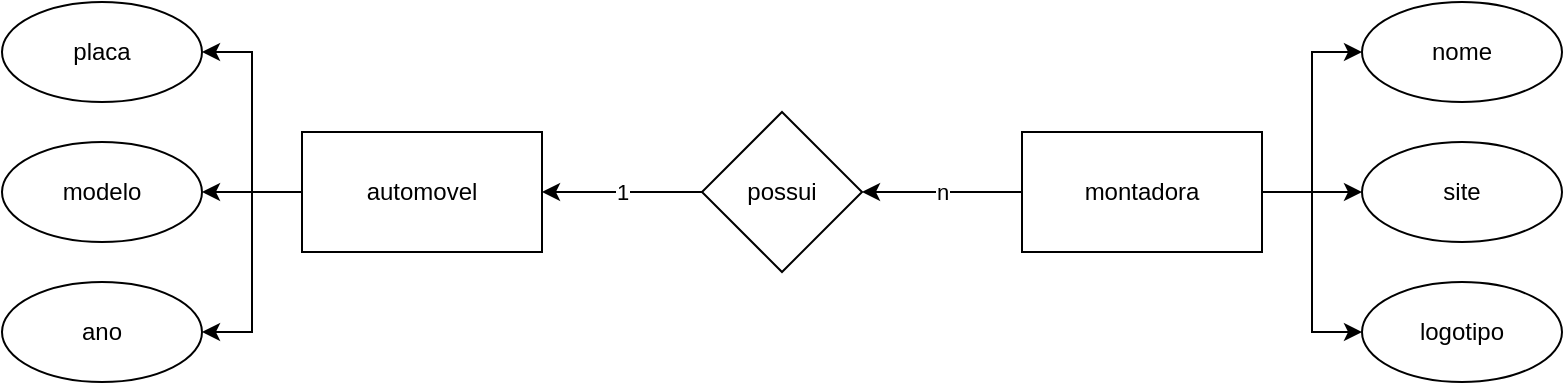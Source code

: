 <mxfile version="24.7.8">
  <diagram name="Página-1" id="HC_30oQVAhdmxyoMI21p">
    <mxGraphModel dx="1167" dy="628" grid="1" gridSize="10" guides="1" tooltips="1" connect="1" arrows="1" fold="1" page="1" pageScale="1" pageWidth="827" pageHeight="1169" math="0" shadow="0">
      <root>
        <mxCell id="0" />
        <mxCell id="1" parent="0" />
        <mxCell id="sNkfMCGJtLS7x6KP368_-1" style="edgeStyle=orthogonalEdgeStyle;rounded=0;orthogonalLoop=1;jettySize=auto;html=1;entryX=1;entryY=0.5;entryDx=0;entryDy=0;" edge="1" parent="1" source="sNkfMCGJtLS7x6KP368_-6" target="sNkfMCGJtLS7x6KP368_-7">
          <mxGeometry relative="1" as="geometry" />
        </mxCell>
        <mxCell id="sNkfMCGJtLS7x6KP368_-2" style="edgeStyle=orthogonalEdgeStyle;rounded=0;orthogonalLoop=1;jettySize=auto;html=1;entryX=1;entryY=0.5;entryDx=0;entryDy=0;" edge="1" parent="1" source="sNkfMCGJtLS7x6KP368_-6" target="sNkfMCGJtLS7x6KP368_-8">
          <mxGeometry relative="1" as="geometry" />
        </mxCell>
        <mxCell id="sNkfMCGJtLS7x6KP368_-3" style="edgeStyle=orthogonalEdgeStyle;rounded=0;orthogonalLoop=1;jettySize=auto;html=1;entryX=1;entryY=0.5;entryDx=0;entryDy=0;" edge="1" parent="1" source="sNkfMCGJtLS7x6KP368_-6" target="sNkfMCGJtLS7x6KP368_-9">
          <mxGeometry relative="1" as="geometry" />
        </mxCell>
        <mxCell id="sNkfMCGJtLS7x6KP368_-6" value="automovel" style="rounded=0;whiteSpace=wrap;html=1;" vertex="1" parent="1">
          <mxGeometry x="340" y="265" width="120" height="60" as="geometry" />
        </mxCell>
        <mxCell id="sNkfMCGJtLS7x6KP368_-7" value="placa" style="ellipse;whiteSpace=wrap;html=1;" vertex="1" parent="1">
          <mxGeometry x="190" y="200" width="100" height="50" as="geometry" />
        </mxCell>
        <mxCell id="sNkfMCGJtLS7x6KP368_-8" value="modelo" style="ellipse;whiteSpace=wrap;html=1;" vertex="1" parent="1">
          <mxGeometry x="190" y="270" width="100" height="50" as="geometry" />
        </mxCell>
        <mxCell id="sNkfMCGJtLS7x6KP368_-9" value="ano" style="ellipse;whiteSpace=wrap;html=1;" vertex="1" parent="1">
          <mxGeometry x="190" y="340" width="100" height="50" as="geometry" />
        </mxCell>
        <mxCell id="sNkfMCGJtLS7x6KP368_-23" value="1" style="edgeStyle=orthogonalEdgeStyle;rounded=0;orthogonalLoop=1;jettySize=auto;html=1;" edge="1" parent="1" source="sNkfMCGJtLS7x6KP368_-12" target="sNkfMCGJtLS7x6KP368_-6">
          <mxGeometry relative="1" as="geometry" />
        </mxCell>
        <mxCell id="sNkfMCGJtLS7x6KP368_-12" value="possui" style="rhombus;whiteSpace=wrap;html=1;" vertex="1" parent="1">
          <mxGeometry x="540" y="255" width="80" height="80" as="geometry" />
        </mxCell>
        <mxCell id="sNkfMCGJtLS7x6KP368_-13" style="edgeStyle=orthogonalEdgeStyle;rounded=0;orthogonalLoop=1;jettySize=auto;html=1;entryX=0;entryY=0.5;entryDx=0;entryDy=0;" edge="1" parent="1" source="sNkfMCGJtLS7x6KP368_-17" target="sNkfMCGJtLS7x6KP368_-18">
          <mxGeometry relative="1" as="geometry" />
        </mxCell>
        <mxCell id="sNkfMCGJtLS7x6KP368_-14" style="edgeStyle=orthogonalEdgeStyle;rounded=0;orthogonalLoop=1;jettySize=auto;html=1;entryX=0;entryY=0.5;entryDx=0;entryDy=0;" edge="1" parent="1" source="sNkfMCGJtLS7x6KP368_-17" target="sNkfMCGJtLS7x6KP368_-19">
          <mxGeometry relative="1" as="geometry" />
        </mxCell>
        <mxCell id="sNkfMCGJtLS7x6KP368_-15" style="edgeStyle=orthogonalEdgeStyle;rounded=0;orthogonalLoop=1;jettySize=auto;html=1;entryX=0;entryY=0.5;entryDx=0;entryDy=0;" edge="1" parent="1" source="sNkfMCGJtLS7x6KP368_-17" target="sNkfMCGJtLS7x6KP368_-20">
          <mxGeometry relative="1" as="geometry" />
        </mxCell>
        <mxCell id="sNkfMCGJtLS7x6KP368_-22" value="n" style="edgeStyle=orthogonalEdgeStyle;rounded=0;orthogonalLoop=1;jettySize=auto;html=1;entryX=1;entryY=0.5;entryDx=0;entryDy=0;" edge="1" parent="1" source="sNkfMCGJtLS7x6KP368_-17" target="sNkfMCGJtLS7x6KP368_-12">
          <mxGeometry relative="1" as="geometry" />
        </mxCell>
        <mxCell id="sNkfMCGJtLS7x6KP368_-17" value="montadora" style="rounded=0;whiteSpace=wrap;html=1;" vertex="1" parent="1">
          <mxGeometry x="700" y="265" width="120" height="60" as="geometry" />
        </mxCell>
        <mxCell id="sNkfMCGJtLS7x6KP368_-18" value="nome" style="ellipse;whiteSpace=wrap;html=1;" vertex="1" parent="1">
          <mxGeometry x="870" y="200" width="100" height="50" as="geometry" />
        </mxCell>
        <mxCell id="sNkfMCGJtLS7x6KP368_-19" value="site" style="ellipse;whiteSpace=wrap;html=1;" vertex="1" parent="1">
          <mxGeometry x="870" y="270" width="100" height="50" as="geometry" />
        </mxCell>
        <mxCell id="sNkfMCGJtLS7x6KP368_-20" value="logotipo" style="ellipse;whiteSpace=wrap;html=1;" vertex="1" parent="1">
          <mxGeometry x="870" y="340" width="100" height="50" as="geometry" />
        </mxCell>
      </root>
    </mxGraphModel>
  </diagram>
</mxfile>
